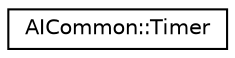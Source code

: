 digraph "Graphical Class Hierarchy"
{
 // LATEX_PDF_SIZE
  edge [fontname="Helvetica",fontsize="10",labelfontname="Helvetica",labelfontsize="10"];
  node [fontname="Helvetica",fontsize="10",shape=record];
  rankdir="LR";
  Node0 [label="AICommon::Timer",height=0.2,width=0.4,color="black", fillcolor="white", style="filled",URL="$classAICommon_1_1Timer.html",tooltip=" "];
}
